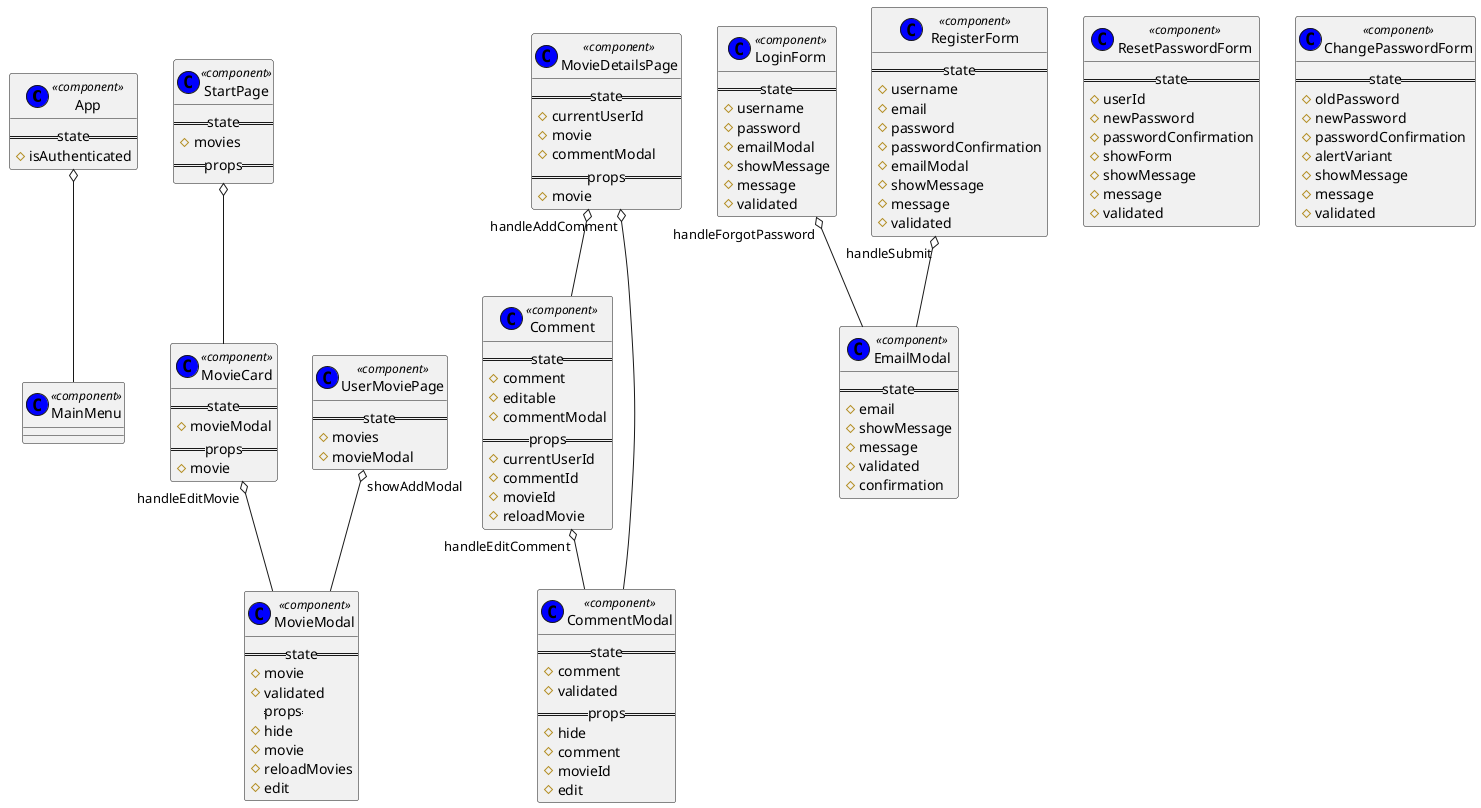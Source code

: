 @startuml

class App << (C,blue) component >> {
    ==state==
    # isAuthenticated
}

class MainMenu << (C,blue) component >> {
}

App o-- MainMenu

class StartPage << (C,blue) component >> {
    ==state==
    # movies
    ==props==
}

class MovieCard << (C,blue) component >> {
    ==state==
    # movieModal
    ==props==
    # movie
}

StartPage o-- MovieCard

class MovieDetailsPage << (C,blue) component >> {
    ==state==
    # currentUserId
    # movie
    # commentModal
    ==props==
    # movie
}

class Comment << (C,blue) component >> {
    ==state==
    # comment
    # editable
    # commentModal
    ==props==
    # currentUserId
    # commentId
    # movieId
    # reloadMovie
}

class CommentModal << (C,blue) component >> {
    ==state==
    # comment
    # validated
    ==props==
    # hide
    # comment
    # movieId
    # edit
}


MovieDetailsPage o-- Comment
Comment "handleEditComment" o-- CommentModal 
MovieDetailsPage "handleAddComment" o-- CommentModal

class UserMoviePage << (C,blue) component >> {
    ==state==
    # movies
    # movieModal
}

class MovieModal << (C,blue) component >> {
    ==state==
    # movie
    # validated
     ==props==
    # hide
    # movie
    # reloadMovies
    # edit
}

MovieCard "handleEditMovie" o-- MovieModal
UserMoviePage "showAddModal" o-- MovieModal

class LoginForm << (C,blue) component >> {
    ==state==
    # username
    # password
    # emailModal
    # showMessage
    # message
    # validated
}

class EmailModal << (C,blue) component >> {
    ==state==
    # email
    # showMessage
    # message
    # validated
    # confirmation
}

LoginForm "handleForgotPassword" o-- EmailModal

class RegisterForm << (C,blue) component >> {
    ==state==
    # username
    # email
    # password
    # passwordConfirmation
    # emailModal
    # showMessage
    # message
    # validated
}

RegisterForm "handleSubmit" o-- EmailModal

class ResetPasswordForm << (C,blue) component >> {
    ==state==
    # userId
    # newPassword
    # passwordConfirmation
    # showForm
    # showMessage
    # message
    # validated
}

class ChangePasswordForm << (C,blue) component >> {
    ==state==
    # oldPassword
    # newPassword
    # passwordConfirmation
    # alertVariant
    # showMessage
    # message
    # validated
}

@enduml